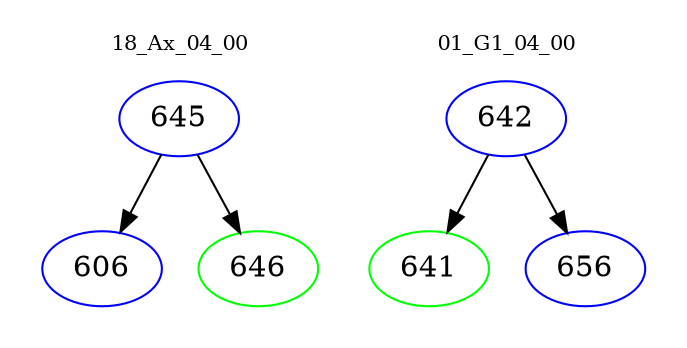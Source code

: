 digraph{
subgraph cluster_0 {
color = white
label = "18_Ax_04_00";
fontsize=10;
T0_645 [label="645", color="blue"]
T0_645 -> T0_606 [color="black"]
T0_606 [label="606", color="blue"]
T0_645 -> T0_646 [color="black"]
T0_646 [label="646", color="green"]
}
subgraph cluster_1 {
color = white
label = "01_G1_04_00";
fontsize=10;
T1_642 [label="642", color="blue"]
T1_642 -> T1_641 [color="black"]
T1_641 [label="641", color="green"]
T1_642 -> T1_656 [color="black"]
T1_656 [label="656", color="blue"]
}
}
